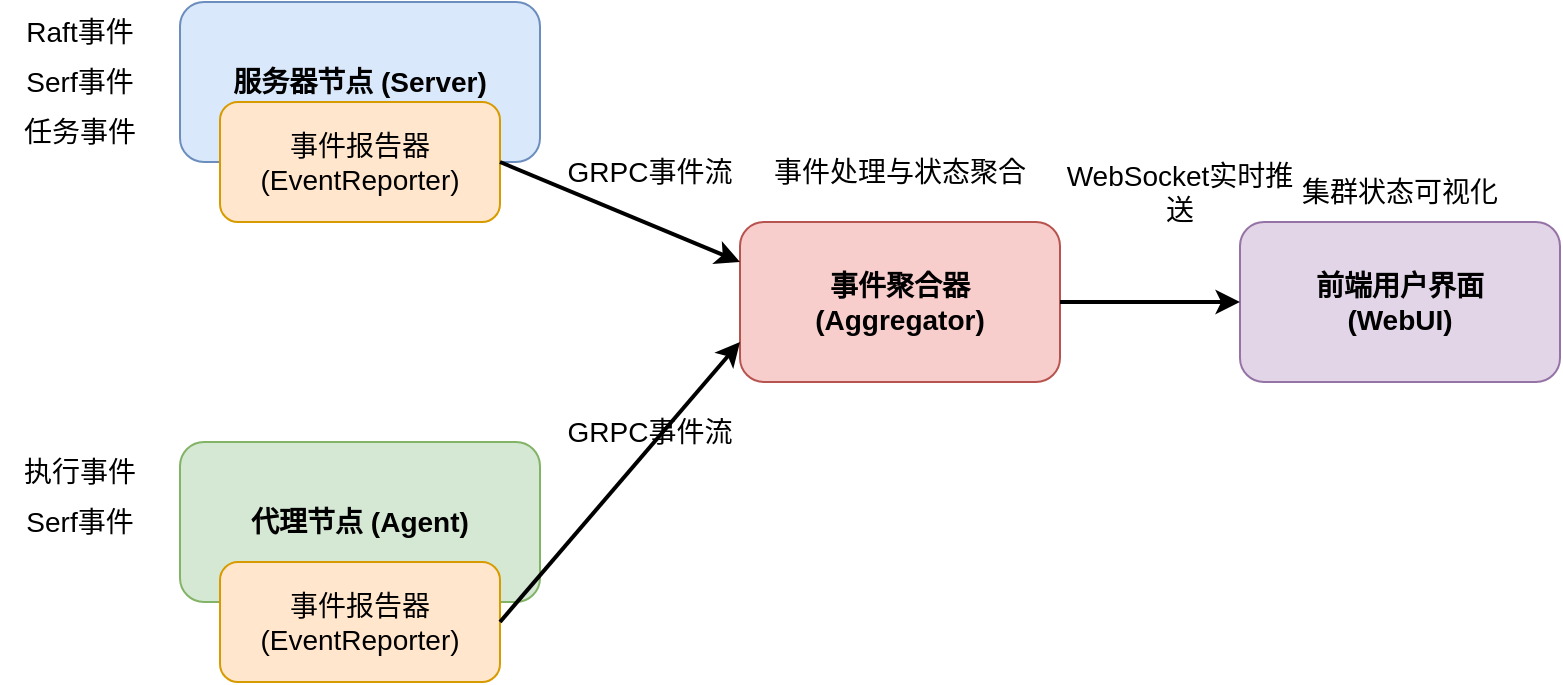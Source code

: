 <mxfile version="27.0.6">
  <diagram name="事件驱动架构" id="Wte6M-qhrk3Ujj63Xja0">
    <mxGraphModel dx="1194" dy="729" grid="1" gridSize="10" guides="1" tooltips="1" connect="1" arrows="1" fold="1" page="1" pageScale="1" pageWidth="850" pageHeight="1100" math="0" shadow="0">
      <root>
        <mxCell id="0" />
        <mxCell id="1" parent="0" />
        <mxCell id="VFUHbm7c49YdEDBtzCiD-1" value="服务器节点 (Server)" style="rounded=1;whiteSpace=wrap;html=1;fillColor=#dae8fc;strokeColor=#6c8ebf;fontSize=14;fontStyle=1" vertex="1" parent="1">
          <mxGeometry x="500" y="240" width="180" height="80" as="geometry" />
        </mxCell>
        <mxCell id="VFUHbm7c49YdEDBtzCiD-2" value="代理节点 (Agent)" style="rounded=1;whiteSpace=wrap;html=1;fillColor=#d5e8d4;strokeColor=#82b366;fontSize=14;fontStyle=1" vertex="1" parent="1">
          <mxGeometry x="500" y="460" width="180" height="80" as="geometry" />
        </mxCell>
        <mxCell id="VFUHbm7c49YdEDBtzCiD-3" value="事件报告器&lt;br&gt;(EventReporter)" style="rounded=1;whiteSpace=wrap;html=1;fillColor=#ffe6cc;strokeColor=#d79b00;fontSize=14;" vertex="1" parent="1">
          <mxGeometry x="520" y="290" width="140" height="60" as="geometry" />
        </mxCell>
        <mxCell id="VFUHbm7c49YdEDBtzCiD-4" value="事件报告器&lt;br&gt;(EventReporter)" style="rounded=1;whiteSpace=wrap;html=1;fillColor=#ffe6cc;strokeColor=#d79b00;fontSize=14;" vertex="1" parent="1">
          <mxGeometry x="520" y="520" width="140" height="60" as="geometry" />
        </mxCell>
        <mxCell id="VFUHbm7c49YdEDBtzCiD-5" value="事件聚合器&lt;br&gt;(Aggregator)" style="rounded=1;whiteSpace=wrap;html=1;fillColor=#f8cecc;strokeColor=#b85450;fontSize=14;fontStyle=1" vertex="1" parent="1">
          <mxGeometry x="780" y="350" width="160" height="80" as="geometry" />
        </mxCell>
        <mxCell id="VFUHbm7c49YdEDBtzCiD-6" value="前端用户界面&lt;br&gt;(WebUI)" style="rounded=1;whiteSpace=wrap;html=1;fillColor=#e1d5e7;strokeColor=#9673a6;fontSize=14;fontStyle=1" vertex="1" parent="1">
          <mxGeometry x="1030" y="350" width="160" height="80" as="geometry" />
        </mxCell>
        <mxCell id="VFUHbm7c49YdEDBtzCiD-7" value="" style="endArrow=classic;html=1;rounded=0;exitX=1;exitY=0.5;exitDx=0;exitDy=0;entryX=0;entryY=0.25;entryDx=0;entryDy=0;strokeWidth=2;fontSize=14;" edge="1" parent="1" source="VFUHbm7c49YdEDBtzCiD-3" target="VFUHbm7c49YdEDBtzCiD-5">
          <mxGeometry width="50" height="50" relative="1" as="geometry">
            <mxPoint x="780" y="530" as="sourcePoint" />
            <mxPoint x="830" y="480" as="targetPoint" />
          </mxGeometry>
        </mxCell>
        <mxCell id="VFUHbm7c49YdEDBtzCiD-8" value="" style="endArrow=classic;html=1;rounded=0;exitX=1;exitY=0.5;exitDx=0;exitDy=0;entryX=0;entryY=0.75;entryDx=0;entryDy=0;strokeWidth=2;fontSize=14;" edge="1" parent="1" source="VFUHbm7c49YdEDBtzCiD-4" target="VFUHbm7c49YdEDBtzCiD-5">
          <mxGeometry width="50" height="50" relative="1" as="geometry">
            <mxPoint x="670" y="340" as="sourcePoint" />
            <mxPoint x="790" y="380" as="targetPoint" />
          </mxGeometry>
        </mxCell>
        <mxCell id="VFUHbm7c49YdEDBtzCiD-9" value="" style="endArrow=classic;html=1;rounded=0;exitX=1;exitY=0.5;exitDx=0;exitDy=0;entryX=0;entryY=0.5;entryDx=0;entryDy=0;strokeWidth=2;fontSize=14;" edge="1" parent="1" source="VFUHbm7c49YdEDBtzCiD-5" target="VFUHbm7c49YdEDBtzCiD-6">
          <mxGeometry width="50" height="50" relative="1" as="geometry">
            <mxPoint x="670" y="340" as="sourcePoint" />
            <mxPoint x="790" y="380" as="targetPoint" />
          </mxGeometry>
        </mxCell>
        <mxCell id="VFUHbm7c49YdEDBtzCiD-10" value="Raft事件" style="text;html=1;strokeColor=none;fillColor=none;align=center;verticalAlign=middle;whiteSpace=wrap;rounded=0;fontSize=14;" vertex="1" parent="1">
          <mxGeometry x="410" y="240" width="80" height="30" as="geometry" />
        </mxCell>
        <mxCell id="VFUHbm7c49YdEDBtzCiD-11" value="Serf事件" style="text;html=1;strokeColor=none;fillColor=none;align=center;verticalAlign=middle;whiteSpace=wrap;rounded=0;fontSize=14;" vertex="1" parent="1">
          <mxGeometry x="410" y="265" width="80" height="30" as="geometry" />
        </mxCell>
        <mxCell id="VFUHbm7c49YdEDBtzCiD-12" value="任务事件" style="text;html=1;strokeColor=none;fillColor=none;align=center;verticalAlign=middle;whiteSpace=wrap;rounded=0;fontSize=14;" vertex="1" parent="1">
          <mxGeometry x="410" y="290" width="80" height="30" as="geometry" />
        </mxCell>
        <mxCell id="VFUHbm7c49YdEDBtzCiD-13" value="执行事件" style="text;html=1;strokeColor=none;fillColor=none;align=center;verticalAlign=middle;whiteSpace=wrap;rounded=0;fontSize=14;" vertex="1" parent="1">
          <mxGeometry x="410" y="460" width="80" height="30" as="geometry" />
        </mxCell>
        <mxCell id="VFUHbm7c49YdEDBtzCiD-14" value="Serf事件" style="text;html=1;strokeColor=none;fillColor=none;align=center;verticalAlign=middle;whiteSpace=wrap;rounded=0;fontSize=14;" vertex="1" parent="1">
          <mxGeometry x="410" y="485" width="80" height="30" as="geometry" />
        </mxCell>
        <mxCell id="VFUHbm7c49YdEDBtzCiD-15" value="GRPC事件流" style="text;html=1;strokeColor=none;fillColor=none;align=center;verticalAlign=middle;whiteSpace=wrap;rounded=0;fontSize=14;rotation=0;" vertex="1" parent="1">
          <mxGeometry x="690" y="310" width="90" height="30" as="geometry" />
        </mxCell>
        <mxCell id="VFUHbm7c49YdEDBtzCiD-16" value="GRPC事件流" style="text;html=1;strokeColor=none;fillColor=none;align=center;verticalAlign=middle;whiteSpace=wrap;rounded=0;fontSize=14;rotation=0;" vertex="1" parent="1">
          <mxGeometry x="690" y="440" width="90" height="30" as="geometry" />
        </mxCell>
        <mxCell id="VFUHbm7c49YdEDBtzCiD-17" value="WebSocket实时推送" style="text;html=1;strokeColor=none;fillColor=none;align=center;verticalAlign=middle;whiteSpace=wrap;rounded=0;fontSize=14;" vertex="1" parent="1">
          <mxGeometry x="940" y="320" width="120" height="30" as="geometry" />
        </mxCell>
        <mxCell id="VFUHbm7c49YdEDBtzCiD-18" value="事件处理与状态聚合" style="text;html=1;strokeColor=none;fillColor=none;align=center;verticalAlign=middle;whiteSpace=wrap;rounded=0;fontSize=14;" vertex="1" parent="1">
          <mxGeometry x="780" y="310" width="160" height="30" as="geometry" />
        </mxCell>
        <mxCell id="VFUHbm7c49YdEDBtzCiD-19" value="集群状态可视化" style="text;html=1;strokeColor=none;fillColor=none;align=center;verticalAlign=middle;whiteSpace=wrap;rounded=0;fontSize=14;" vertex="1" parent="1">
          <mxGeometry x="1030" y="320" width="160" height="30" as="geometry" />
        </mxCell>
      </root>
    </mxGraphModel>
  </diagram>
</mxfile>

